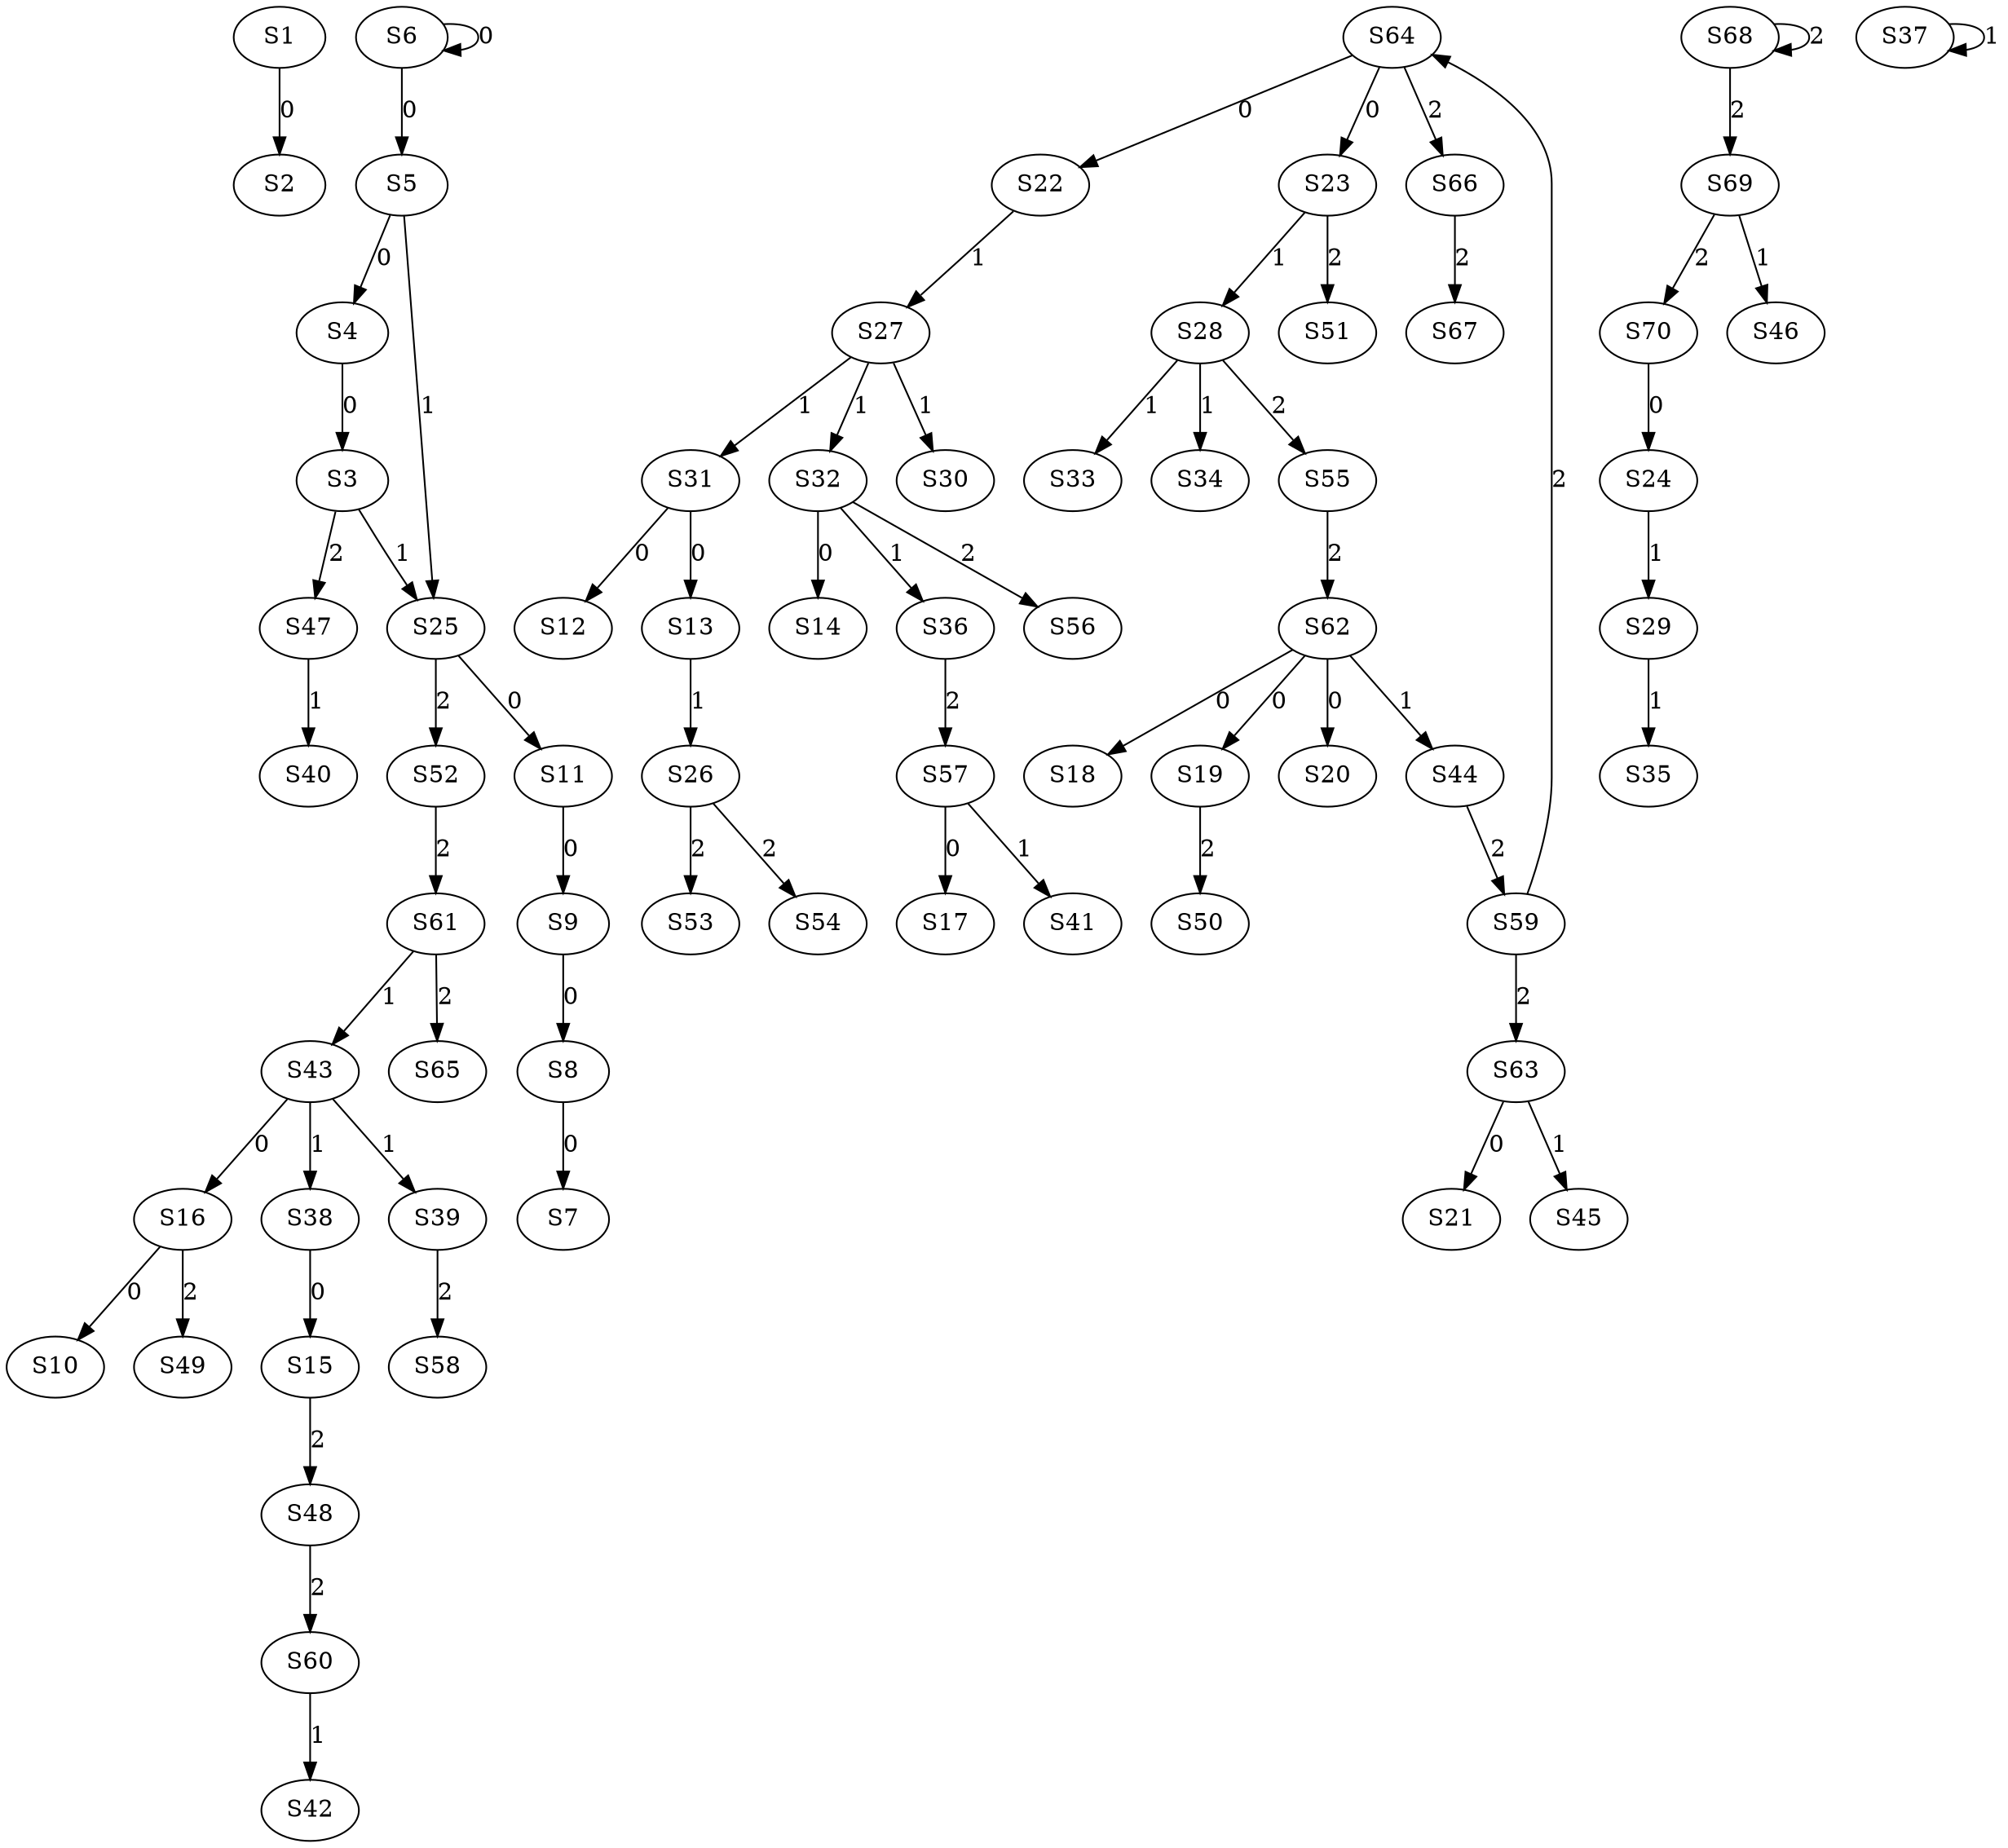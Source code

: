 strict digraph {
	S1 -> S2 [ label = 0 ];
	S4 -> S3 [ label = 0 ];
	S5 -> S4 [ label = 0 ];
	S6 -> S5 [ label = 0 ];
	S6 -> S6 [ label = 0 ];
	S8 -> S7 [ label = 0 ];
	S9 -> S8 [ label = 0 ];
	S11 -> S9 [ label = 0 ];
	S16 -> S10 [ label = 0 ];
	S25 -> S11 [ label = 0 ];
	S31 -> S12 [ label = 0 ];
	S31 -> S13 [ label = 0 ];
	S32 -> S14 [ label = 0 ];
	S38 -> S15 [ label = 0 ];
	S43 -> S16 [ label = 0 ];
	S57 -> S17 [ label = 0 ];
	S62 -> S18 [ label = 0 ];
	S62 -> S19 [ label = 0 ];
	S62 -> S20 [ label = 0 ];
	S63 -> S21 [ label = 0 ];
	S64 -> S22 [ label = 0 ];
	S64 -> S23 [ label = 0 ];
	S70 -> S24 [ label = 0 ];
	S3 -> S25 [ label = 1 ];
	S13 -> S26 [ label = 1 ];
	S22 -> S27 [ label = 1 ];
	S23 -> S28 [ label = 1 ];
	S24 -> S29 [ label = 1 ];
	S27 -> S30 [ label = 1 ];
	S27 -> S31 [ label = 1 ];
	S27 -> S32 [ label = 1 ];
	S28 -> S33 [ label = 1 ];
	S28 -> S34 [ label = 1 ];
	S29 -> S35 [ label = 1 ];
	S32 -> S36 [ label = 1 ];
	S37 -> S37 [ label = 1 ];
	S43 -> S38 [ label = 1 ];
	S43 -> S39 [ label = 1 ];
	S47 -> S40 [ label = 1 ];
	S57 -> S41 [ label = 1 ];
	S60 -> S42 [ label = 1 ];
	S61 -> S43 [ label = 1 ];
	S62 -> S44 [ label = 1 ];
	S63 -> S45 [ label = 1 ];
	S69 -> S46 [ label = 1 ];
	S3 -> S47 [ label = 2 ];
	S15 -> S48 [ label = 2 ];
	S16 -> S49 [ label = 2 ];
	S19 -> S50 [ label = 2 ];
	S23 -> S51 [ label = 2 ];
	S25 -> S52 [ label = 2 ];
	S26 -> S53 [ label = 2 ];
	S26 -> S54 [ label = 2 ];
	S28 -> S55 [ label = 2 ];
	S32 -> S56 [ label = 2 ];
	S36 -> S57 [ label = 2 ];
	S39 -> S58 [ label = 2 ];
	S44 -> S59 [ label = 2 ];
	S48 -> S60 [ label = 2 ];
	S52 -> S61 [ label = 2 ];
	S55 -> S62 [ label = 2 ];
	S59 -> S63 [ label = 2 ];
	S59 -> S64 [ label = 2 ];
	S61 -> S65 [ label = 2 ];
	S64 -> S66 [ label = 2 ];
	S66 -> S67 [ label = 2 ];
	S68 -> S68 [ label = 2 ];
	S68 -> S69 [ label = 2 ];
	S69 -> S70 [ label = 2 ];
	S5 -> S25 [ label = 1 ];
}